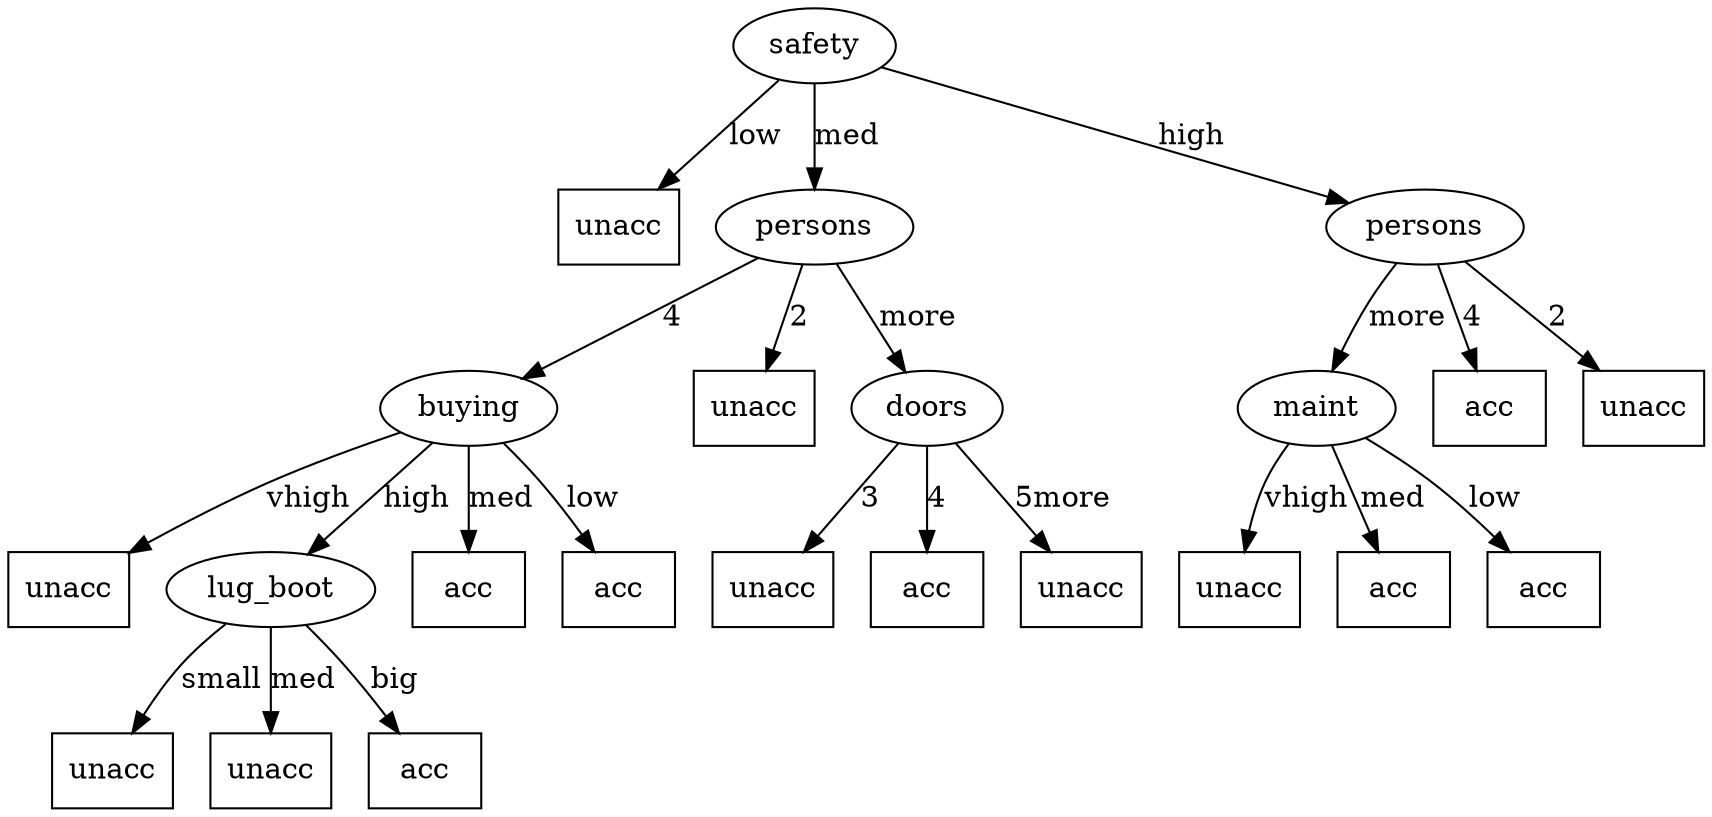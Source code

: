 digraph tree {1[label="safety"];
1->2[label="low"];
2[label="unacc", shape="box"];
1->3[label="med"];
3[label="persons"];
3->4[label="4"];
4[label="buying"];
4->5[label="vhigh"];
5[label="unacc", shape="box"];
4->6[label="high"];
6[label="lug_boot"];
6->7[label="small"];
7[label="unacc", shape="box"];
6->8[label="med"];
8[label="unacc", shape="box"];
6->9[label="big"];
9[label="acc", shape="box"];
4->10[label="med"];
10[label="acc", shape="box"];
4->11[label="low"];
11[label="acc", shape="box"];
3->12[label="2"];
12[label="unacc", shape="box"];
3->13[label="more"];
13[label="doors"];
13->14[label="3"];
14[label="unacc", shape="box"];
13->15[label="4"];
15[label="acc", shape="box"];
13->16[label="5more"];
16[label="unacc", shape="box"];
1->17[label="high"];
17[label="persons"];
17->18[label="more"];
18[label="maint"];
18->19[label="vhigh"];
19[label="unacc", shape="box"];
18->20[label="med"];
20[label="acc", shape="box"];
18->21[label="low"];
21[label="acc", shape="box"];
17->22[label="4"];
22[label="acc", shape="box"];
17->23[label="2"];
23[label="unacc", shape="box"];
}